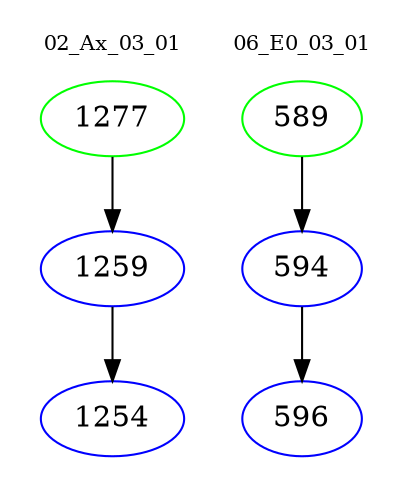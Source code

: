 digraph{
subgraph cluster_0 {
color = white
label = "02_Ax_03_01";
fontsize=10;
T0_1277 [label="1277", color="green"]
T0_1277 -> T0_1259 [color="black"]
T0_1259 [label="1259", color="blue"]
T0_1259 -> T0_1254 [color="black"]
T0_1254 [label="1254", color="blue"]
}
subgraph cluster_1 {
color = white
label = "06_E0_03_01";
fontsize=10;
T1_589 [label="589", color="green"]
T1_589 -> T1_594 [color="black"]
T1_594 [label="594", color="blue"]
T1_594 -> T1_596 [color="black"]
T1_596 [label="596", color="blue"]
}
}

